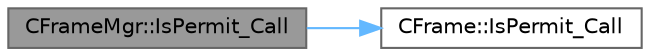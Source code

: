digraph "CFrameMgr::IsPermit_Call"
{
 // LATEX_PDF_SIZE
  bgcolor="transparent";
  edge [fontname=Helvetica,fontsize=10,labelfontname=Helvetica,labelfontsize=10];
  node [fontname=Helvetica,fontsize=10,shape=box,height=0.2,width=0.4];
  rankdir="LR";
  Node1 [id="Node000001",label="CFrameMgr::IsPermit_Call",height=0.2,width=0.4,color="gray40", fillcolor="grey60", style="filled", fontcolor="black",tooltip=" "];
  Node1 -> Node2 [id="edge1_Node000001_Node000002",color="steelblue1",style="solid",tooltip=" "];
  Node2 [id="Node000002",label="CFrame::IsPermit_Call",height=0.2,width=0.4,color="grey40", fillcolor="white", style="filled",URL="$class_c_frame.html#a3a808a56934afb992fc14be05a821ac5",tooltip=" "];
}
